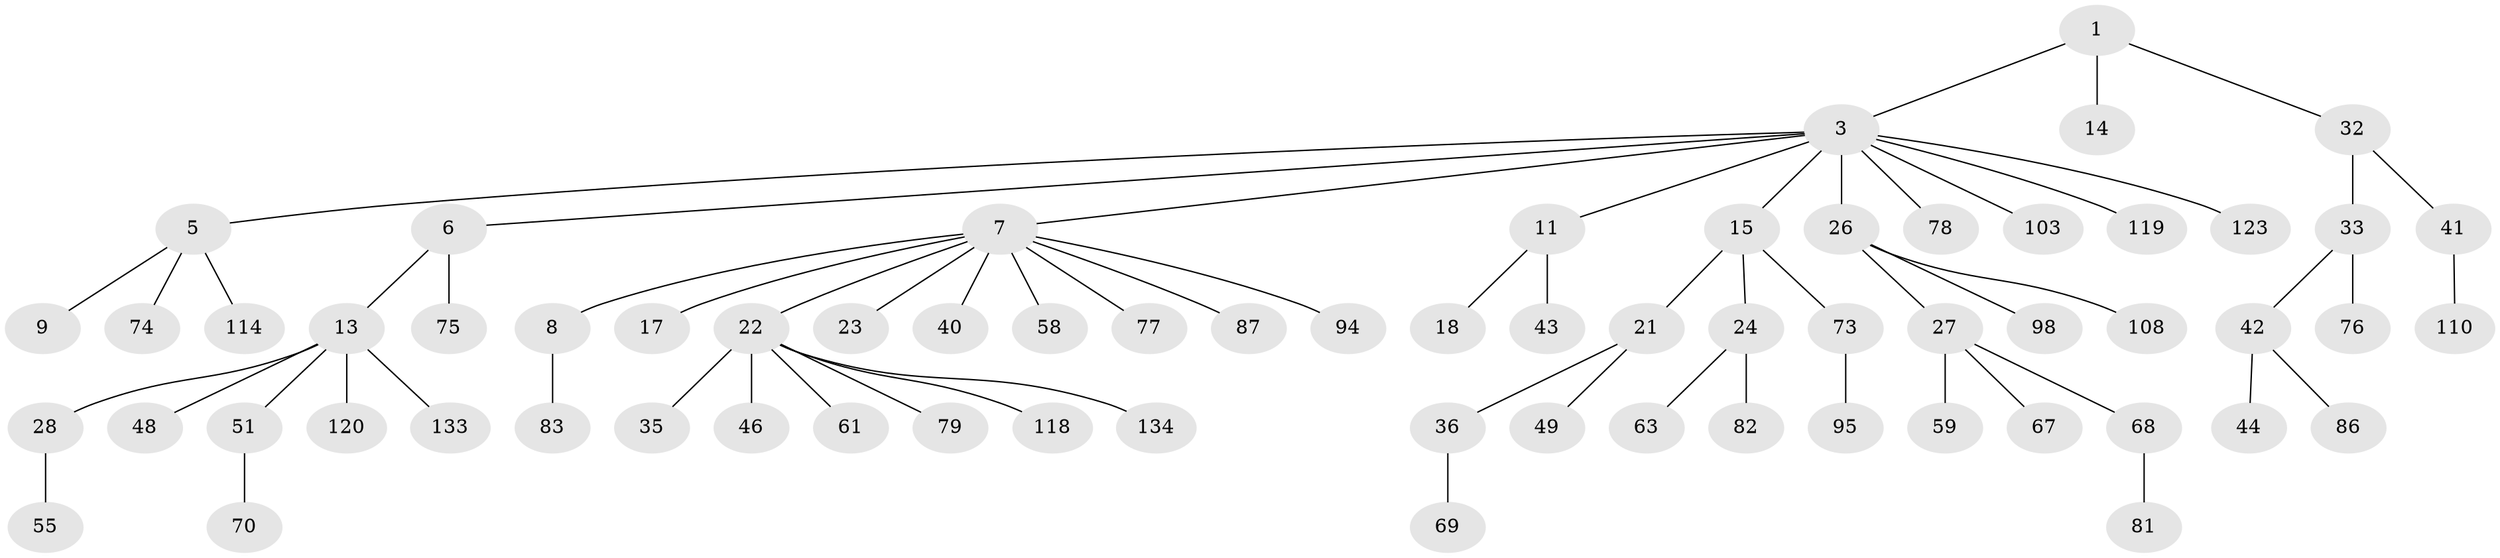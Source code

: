 // original degree distribution, {3: 0.13432835820895522, 6: 0.029850746268656716, 8: 0.007462686567164179, 4: 0.06716417910447761, 5: 0.03731343283582089, 1: 0.5597014925373134, 2: 0.16417910447761194}
// Generated by graph-tools (version 1.1) at 2025/15/03/09/25 04:15:32]
// undirected, 67 vertices, 66 edges
graph export_dot {
graph [start="1"]
  node [color=gray90,style=filled];
  1 [super="+2+80"];
  3 [super="+4+89"];
  5 [super="+16+93"];
  6 [super="+53"];
  7 [super="+10+19+126"];
  8 [super="+60+38+66"];
  9;
  11 [super="+12"];
  13 [super="+20"];
  14 [super="+85"];
  15 [super="+125+52"];
  17;
  18 [super="+124+56"];
  21 [super="+31"];
  22 [super="+25+30"];
  23;
  24 [super="+39"];
  26;
  27 [super="+34"];
  28;
  32;
  33 [super="+37+84"];
  35 [super="+111+92"];
  36;
  40;
  41;
  42;
  43 [super="+71+47+106"];
  44;
  46 [super="+109"];
  48 [super="+127"];
  49 [super="+102+64"];
  51 [super="+99+65"];
  55;
  58;
  59;
  61;
  63 [super="+100"];
  67;
  68;
  69;
  70 [super="+116"];
  73;
  74 [super="+88+115"];
  75;
  76;
  77;
  78;
  79;
  81;
  82;
  83;
  86;
  87 [super="+105"];
  94;
  95;
  98;
  103;
  108;
  110;
  114 [super="+130"];
  118 [super="+129"];
  119 [super="+121"];
  120;
  123;
  133;
  134;
  1 -- 14;
  1 -- 32;
  1 -- 3;
  3 -- 7;
  3 -- 11;
  3 -- 26;
  3 -- 5;
  3 -- 6;
  3 -- 103;
  3 -- 78;
  3 -- 15;
  3 -- 119;
  3 -- 123;
  5 -- 9;
  5 -- 74;
  5 -- 114;
  6 -- 13;
  6 -- 75;
  7 -- 8;
  7 -- 23;
  7 -- 17;
  7 -- 87;
  7 -- 58;
  7 -- 94;
  7 -- 40;
  7 -- 77;
  7 -- 22;
  8 -- 83;
  11 -- 18;
  11 -- 43;
  13 -- 28;
  13 -- 51;
  13 -- 120;
  13 -- 133;
  13 -- 48;
  15 -- 21;
  15 -- 24;
  15 -- 73;
  21 -- 36;
  21 -- 49;
  22 -- 61;
  22 -- 134;
  22 -- 35;
  22 -- 118;
  22 -- 46;
  22 -- 79;
  24 -- 63;
  24 -- 82;
  26 -- 27;
  26 -- 98;
  26 -- 108;
  27 -- 68;
  27 -- 59;
  27 -- 67;
  28 -- 55;
  32 -- 33;
  32 -- 41;
  33 -- 42;
  33 -- 76;
  36 -- 69;
  41 -- 110;
  42 -- 44;
  42 -- 86;
  51 -- 70;
  68 -- 81;
  73 -- 95;
}
